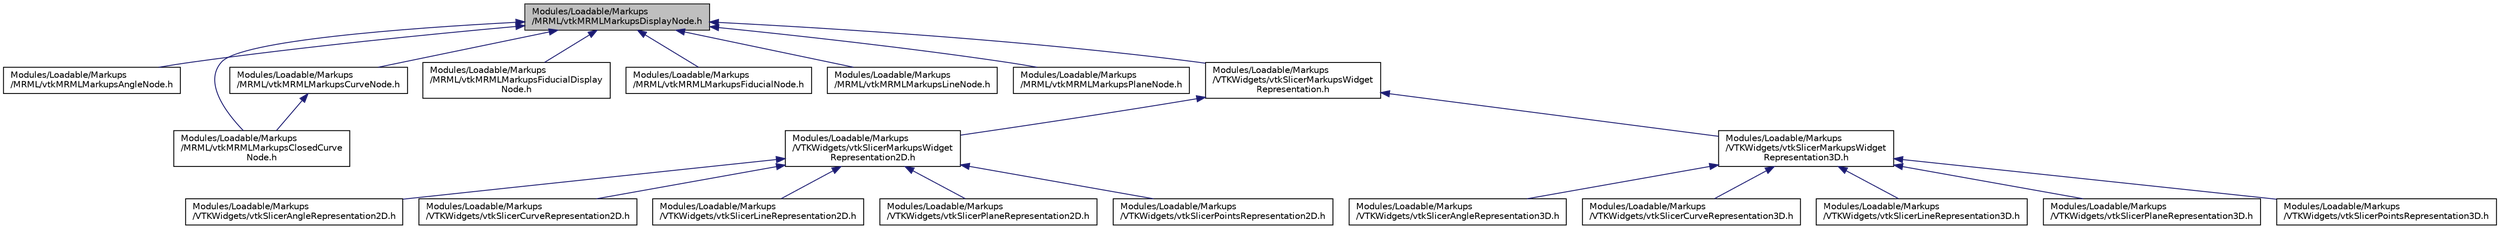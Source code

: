 digraph "Modules/Loadable/Markups/MRML/vtkMRMLMarkupsDisplayNode.h"
{
  bgcolor="transparent";
  edge [fontname="Helvetica",fontsize="10",labelfontname="Helvetica",labelfontsize="10"];
  node [fontname="Helvetica",fontsize="10",shape=record];
  Node35 [label="Modules/Loadable/Markups\l/MRML/vtkMRMLMarkupsDisplayNode.h",height=0.2,width=0.4,color="black", fillcolor="grey75", style="filled", fontcolor="black"];
  Node35 -> Node36 [dir="back",color="midnightblue",fontsize="10",style="solid",fontname="Helvetica"];
  Node36 [label="Modules/Loadable/Markups\l/MRML/vtkMRMLMarkupsAngleNode.h",height=0.2,width=0.4,color="black",URL="$vtkMRMLMarkupsAngleNode_8h.html"];
  Node35 -> Node37 [dir="back",color="midnightblue",fontsize="10",style="solid",fontname="Helvetica"];
  Node37 [label="Modules/Loadable/Markups\l/MRML/vtkMRMLMarkupsClosedCurve\lNode.h",height=0.2,width=0.4,color="black",URL="$vtkMRMLMarkupsClosedCurveNode_8h.html"];
  Node35 -> Node38 [dir="back",color="midnightblue",fontsize="10",style="solid",fontname="Helvetica"];
  Node38 [label="Modules/Loadable/Markups\l/MRML/vtkMRMLMarkupsCurveNode.h",height=0.2,width=0.4,color="black",URL="$vtkMRMLMarkupsCurveNode_8h.html"];
  Node38 -> Node37 [dir="back",color="midnightblue",fontsize="10",style="solid",fontname="Helvetica"];
  Node35 -> Node39 [dir="back",color="midnightblue",fontsize="10",style="solid",fontname="Helvetica"];
  Node39 [label="Modules/Loadable/Markups\l/MRML/vtkMRMLMarkupsFiducialDisplay\lNode.h",height=0.2,width=0.4,color="black",URL="$vtkMRMLMarkupsFiducialDisplayNode_8h.html"];
  Node35 -> Node40 [dir="back",color="midnightblue",fontsize="10",style="solid",fontname="Helvetica"];
  Node40 [label="Modules/Loadable/Markups\l/MRML/vtkMRMLMarkupsFiducialNode.h",height=0.2,width=0.4,color="black",URL="$vtkMRMLMarkupsFiducialNode_8h.html"];
  Node35 -> Node41 [dir="back",color="midnightblue",fontsize="10",style="solid",fontname="Helvetica"];
  Node41 [label="Modules/Loadable/Markups\l/MRML/vtkMRMLMarkupsLineNode.h",height=0.2,width=0.4,color="black",URL="$vtkMRMLMarkupsLineNode_8h.html"];
  Node35 -> Node42 [dir="back",color="midnightblue",fontsize="10",style="solid",fontname="Helvetica"];
  Node42 [label="Modules/Loadable/Markups\l/MRML/vtkMRMLMarkupsPlaneNode.h",height=0.2,width=0.4,color="black",URL="$vtkMRMLMarkupsPlaneNode_8h.html"];
  Node35 -> Node43 [dir="back",color="midnightblue",fontsize="10",style="solid",fontname="Helvetica"];
  Node43 [label="Modules/Loadable/Markups\l/VTKWidgets/vtkSlicerMarkupsWidget\lRepresentation.h",height=0.2,width=0.4,color="black",URL="$vtkSlicerMarkupsWidgetRepresentation_8h.html"];
  Node43 -> Node44 [dir="back",color="midnightblue",fontsize="10",style="solid",fontname="Helvetica"];
  Node44 [label="Modules/Loadable/Markups\l/VTKWidgets/vtkSlicerMarkupsWidget\lRepresentation2D.h",height=0.2,width=0.4,color="black",URL="$vtkSlicerMarkupsWidgetRepresentation2D_8h.html"];
  Node44 -> Node45 [dir="back",color="midnightblue",fontsize="10",style="solid",fontname="Helvetica"];
  Node45 [label="Modules/Loadable/Markups\l/VTKWidgets/vtkSlicerAngleRepresentation2D.h",height=0.2,width=0.4,color="black",URL="$vtkSlicerAngleRepresentation2D_8h.html"];
  Node44 -> Node46 [dir="back",color="midnightblue",fontsize="10",style="solid",fontname="Helvetica"];
  Node46 [label="Modules/Loadable/Markups\l/VTKWidgets/vtkSlicerCurveRepresentation2D.h",height=0.2,width=0.4,color="black",URL="$vtkSlicerCurveRepresentation2D_8h.html"];
  Node44 -> Node47 [dir="back",color="midnightblue",fontsize="10",style="solid",fontname="Helvetica"];
  Node47 [label="Modules/Loadable/Markups\l/VTKWidgets/vtkSlicerLineRepresentation2D.h",height=0.2,width=0.4,color="black",URL="$vtkSlicerLineRepresentation2D_8h.html"];
  Node44 -> Node48 [dir="back",color="midnightblue",fontsize="10",style="solid",fontname="Helvetica"];
  Node48 [label="Modules/Loadable/Markups\l/VTKWidgets/vtkSlicerPlaneRepresentation2D.h",height=0.2,width=0.4,color="black",URL="$vtkSlicerPlaneRepresentation2D_8h.html"];
  Node44 -> Node49 [dir="back",color="midnightblue",fontsize="10",style="solid",fontname="Helvetica"];
  Node49 [label="Modules/Loadable/Markups\l/VTKWidgets/vtkSlicerPointsRepresentation2D.h",height=0.2,width=0.4,color="black",URL="$vtkSlicerPointsRepresentation2D_8h.html"];
  Node43 -> Node50 [dir="back",color="midnightblue",fontsize="10",style="solid",fontname="Helvetica"];
  Node50 [label="Modules/Loadable/Markups\l/VTKWidgets/vtkSlicerMarkupsWidget\lRepresentation3D.h",height=0.2,width=0.4,color="black",URL="$vtkSlicerMarkupsWidgetRepresentation3D_8h.html"];
  Node50 -> Node51 [dir="back",color="midnightblue",fontsize="10",style="solid",fontname="Helvetica"];
  Node51 [label="Modules/Loadable/Markups\l/VTKWidgets/vtkSlicerAngleRepresentation3D.h",height=0.2,width=0.4,color="black",URL="$vtkSlicerAngleRepresentation3D_8h.html"];
  Node50 -> Node52 [dir="back",color="midnightblue",fontsize="10",style="solid",fontname="Helvetica"];
  Node52 [label="Modules/Loadable/Markups\l/VTKWidgets/vtkSlicerCurveRepresentation3D.h",height=0.2,width=0.4,color="black",URL="$vtkSlicerCurveRepresentation3D_8h.html"];
  Node50 -> Node53 [dir="back",color="midnightblue",fontsize="10",style="solid",fontname="Helvetica"];
  Node53 [label="Modules/Loadable/Markups\l/VTKWidgets/vtkSlicerLineRepresentation3D.h",height=0.2,width=0.4,color="black",URL="$vtkSlicerLineRepresentation3D_8h.html"];
  Node50 -> Node54 [dir="back",color="midnightblue",fontsize="10",style="solid",fontname="Helvetica"];
  Node54 [label="Modules/Loadable/Markups\l/VTKWidgets/vtkSlicerPlaneRepresentation3D.h",height=0.2,width=0.4,color="black",URL="$vtkSlicerPlaneRepresentation3D_8h.html"];
  Node50 -> Node55 [dir="back",color="midnightblue",fontsize="10",style="solid",fontname="Helvetica"];
  Node55 [label="Modules/Loadable/Markups\l/VTKWidgets/vtkSlicerPointsRepresentation3D.h",height=0.2,width=0.4,color="black",URL="$vtkSlicerPointsRepresentation3D_8h.html"];
}
